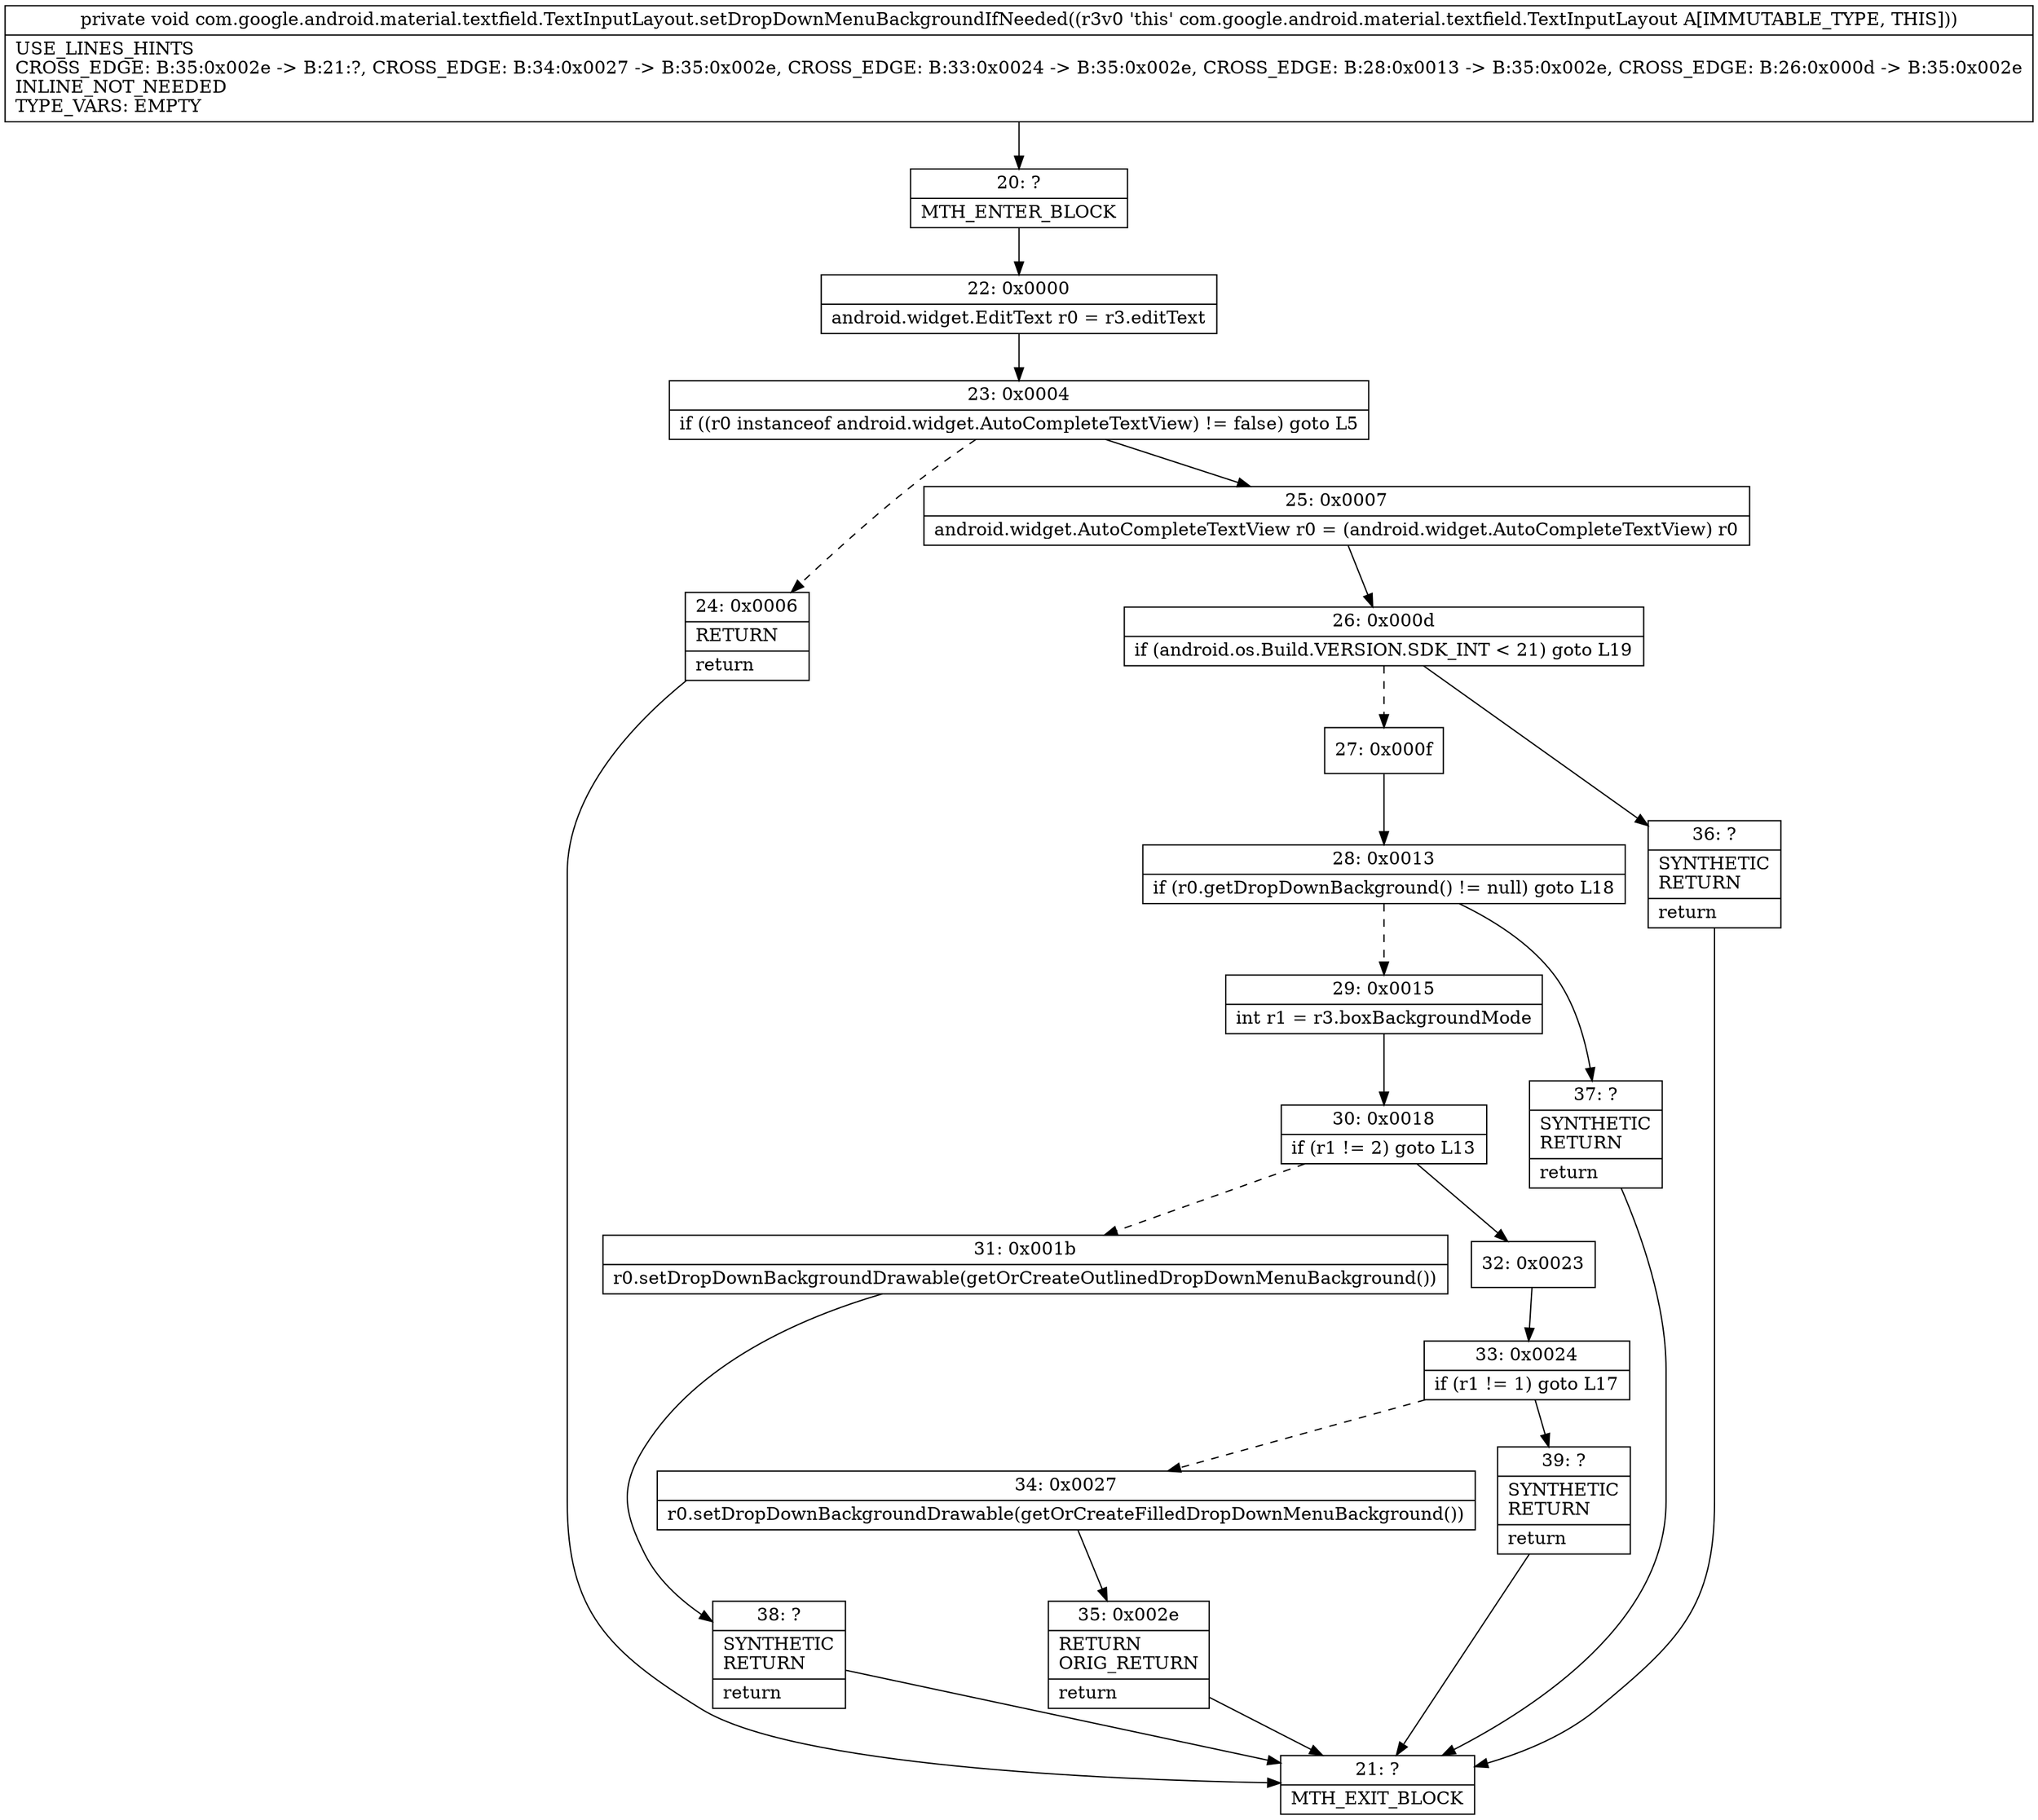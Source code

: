 digraph "CFG forcom.google.android.material.textfield.TextInputLayout.setDropDownMenuBackgroundIfNeeded()V" {
Node_20 [shape=record,label="{20\:\ ?|MTH_ENTER_BLOCK\l}"];
Node_22 [shape=record,label="{22\:\ 0x0000|android.widget.EditText r0 = r3.editText\l}"];
Node_23 [shape=record,label="{23\:\ 0x0004|if ((r0 instanceof android.widget.AutoCompleteTextView) != false) goto L5\l}"];
Node_24 [shape=record,label="{24\:\ 0x0006|RETURN\l|return\l}"];
Node_21 [shape=record,label="{21\:\ ?|MTH_EXIT_BLOCK\l}"];
Node_25 [shape=record,label="{25\:\ 0x0007|android.widget.AutoCompleteTextView r0 = (android.widget.AutoCompleteTextView) r0\l}"];
Node_26 [shape=record,label="{26\:\ 0x000d|if (android.os.Build.VERSION.SDK_INT \< 21) goto L19\l}"];
Node_27 [shape=record,label="{27\:\ 0x000f}"];
Node_28 [shape=record,label="{28\:\ 0x0013|if (r0.getDropDownBackground() != null) goto L18\l}"];
Node_29 [shape=record,label="{29\:\ 0x0015|int r1 = r3.boxBackgroundMode\l}"];
Node_30 [shape=record,label="{30\:\ 0x0018|if (r1 != 2) goto L13\l}"];
Node_31 [shape=record,label="{31\:\ 0x001b|r0.setDropDownBackgroundDrawable(getOrCreateOutlinedDropDownMenuBackground())\l}"];
Node_38 [shape=record,label="{38\:\ ?|SYNTHETIC\lRETURN\l|return\l}"];
Node_32 [shape=record,label="{32\:\ 0x0023}"];
Node_33 [shape=record,label="{33\:\ 0x0024|if (r1 != 1) goto L17\l}"];
Node_34 [shape=record,label="{34\:\ 0x0027|r0.setDropDownBackgroundDrawable(getOrCreateFilledDropDownMenuBackground())\l}"];
Node_35 [shape=record,label="{35\:\ 0x002e|RETURN\lORIG_RETURN\l|return\l}"];
Node_39 [shape=record,label="{39\:\ ?|SYNTHETIC\lRETURN\l|return\l}"];
Node_37 [shape=record,label="{37\:\ ?|SYNTHETIC\lRETURN\l|return\l}"];
Node_36 [shape=record,label="{36\:\ ?|SYNTHETIC\lRETURN\l|return\l}"];
MethodNode[shape=record,label="{private void com.google.android.material.textfield.TextInputLayout.setDropDownMenuBackgroundIfNeeded((r3v0 'this' com.google.android.material.textfield.TextInputLayout A[IMMUTABLE_TYPE, THIS]))  | USE_LINES_HINTS\lCROSS_EDGE: B:35:0x002e \-\> B:21:?, CROSS_EDGE: B:34:0x0027 \-\> B:35:0x002e, CROSS_EDGE: B:33:0x0024 \-\> B:35:0x002e, CROSS_EDGE: B:28:0x0013 \-\> B:35:0x002e, CROSS_EDGE: B:26:0x000d \-\> B:35:0x002e\lINLINE_NOT_NEEDED\lTYPE_VARS: EMPTY\l}"];
MethodNode -> Node_20;Node_20 -> Node_22;
Node_22 -> Node_23;
Node_23 -> Node_24[style=dashed];
Node_23 -> Node_25;
Node_24 -> Node_21;
Node_25 -> Node_26;
Node_26 -> Node_27[style=dashed];
Node_26 -> Node_36;
Node_27 -> Node_28;
Node_28 -> Node_29[style=dashed];
Node_28 -> Node_37;
Node_29 -> Node_30;
Node_30 -> Node_31[style=dashed];
Node_30 -> Node_32;
Node_31 -> Node_38;
Node_38 -> Node_21;
Node_32 -> Node_33;
Node_33 -> Node_34[style=dashed];
Node_33 -> Node_39;
Node_34 -> Node_35;
Node_35 -> Node_21;
Node_39 -> Node_21;
Node_37 -> Node_21;
Node_36 -> Node_21;
}

